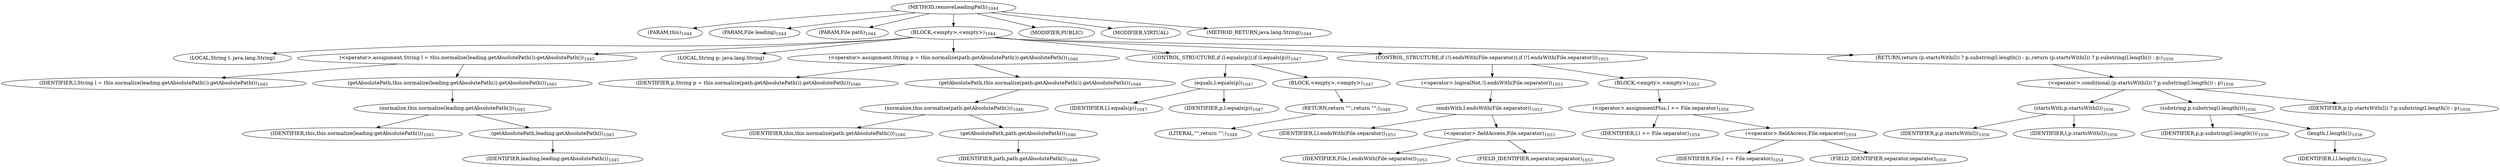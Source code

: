 digraph "removeLeadingPath" {  
"1816" [label = <(METHOD,removeLeadingPath)<SUB>1044</SUB>> ]
"70" [label = <(PARAM,this)<SUB>1044</SUB>> ]
"1817" [label = <(PARAM,File leading)<SUB>1044</SUB>> ]
"1818" [label = <(PARAM,File path)<SUB>1044</SUB>> ]
"1819" [label = <(BLOCK,&lt;empty&gt;,&lt;empty&gt;)<SUB>1044</SUB>> ]
"1820" [label = <(LOCAL,String l: java.lang.String)> ]
"1821" [label = <(&lt;operator&gt;.assignment,String l = this.normalize(leading.getAbsolutePath()).getAbsolutePath())<SUB>1045</SUB>> ]
"1822" [label = <(IDENTIFIER,l,String l = this.normalize(leading.getAbsolutePath()).getAbsolutePath())<SUB>1045</SUB>> ]
"1823" [label = <(getAbsolutePath,this.normalize(leading.getAbsolutePath()).getAbsolutePath())<SUB>1045</SUB>> ]
"1824" [label = <(normalize,this.normalize(leading.getAbsolutePath()))<SUB>1045</SUB>> ]
"69" [label = <(IDENTIFIER,this,this.normalize(leading.getAbsolutePath()))<SUB>1045</SUB>> ]
"1825" [label = <(getAbsolutePath,leading.getAbsolutePath())<SUB>1045</SUB>> ]
"1826" [label = <(IDENTIFIER,leading,leading.getAbsolutePath())<SUB>1045</SUB>> ]
"1827" [label = <(LOCAL,String p: java.lang.String)> ]
"1828" [label = <(&lt;operator&gt;.assignment,String p = this.normalize(path.getAbsolutePath()).getAbsolutePath())<SUB>1046</SUB>> ]
"1829" [label = <(IDENTIFIER,p,String p = this.normalize(path.getAbsolutePath()).getAbsolutePath())<SUB>1046</SUB>> ]
"1830" [label = <(getAbsolutePath,this.normalize(path.getAbsolutePath()).getAbsolutePath())<SUB>1046</SUB>> ]
"1831" [label = <(normalize,this.normalize(path.getAbsolutePath()))<SUB>1046</SUB>> ]
"71" [label = <(IDENTIFIER,this,this.normalize(path.getAbsolutePath()))<SUB>1046</SUB>> ]
"1832" [label = <(getAbsolutePath,path.getAbsolutePath())<SUB>1046</SUB>> ]
"1833" [label = <(IDENTIFIER,path,path.getAbsolutePath())<SUB>1046</SUB>> ]
"1834" [label = <(CONTROL_STRUCTURE,if (l.equals(p)),if (l.equals(p)))<SUB>1047</SUB>> ]
"1835" [label = <(equals,l.equals(p))<SUB>1047</SUB>> ]
"1836" [label = <(IDENTIFIER,l,l.equals(p))<SUB>1047</SUB>> ]
"1837" [label = <(IDENTIFIER,p,l.equals(p))<SUB>1047</SUB>> ]
"1838" [label = <(BLOCK,&lt;empty&gt;,&lt;empty&gt;)<SUB>1047</SUB>> ]
"1839" [label = <(RETURN,return &quot;&quot;;,return &quot;&quot;;)<SUB>1048</SUB>> ]
"1840" [label = <(LITERAL,&quot;&quot;,return &quot;&quot;;)<SUB>1048</SUB>> ]
"1841" [label = <(CONTROL_STRUCTURE,if (!l.endsWith(File.separator)),if (!l.endsWith(File.separator)))<SUB>1053</SUB>> ]
"1842" [label = <(&lt;operator&gt;.logicalNot,!l.endsWith(File.separator))<SUB>1053</SUB>> ]
"1843" [label = <(endsWith,l.endsWith(File.separator))<SUB>1053</SUB>> ]
"1844" [label = <(IDENTIFIER,l,l.endsWith(File.separator))<SUB>1053</SUB>> ]
"1845" [label = <(&lt;operator&gt;.fieldAccess,File.separator)<SUB>1053</SUB>> ]
"1846" [label = <(IDENTIFIER,File,l.endsWith(File.separator))<SUB>1053</SUB>> ]
"1847" [label = <(FIELD_IDENTIFIER,separator,separator)<SUB>1053</SUB>> ]
"1848" [label = <(BLOCK,&lt;empty&gt;,&lt;empty&gt;)<SUB>1053</SUB>> ]
"1849" [label = <(&lt;operator&gt;.assignmentPlus,l += File.separator)<SUB>1054</SUB>> ]
"1850" [label = <(IDENTIFIER,l,l += File.separator)<SUB>1054</SUB>> ]
"1851" [label = <(&lt;operator&gt;.fieldAccess,File.separator)<SUB>1054</SUB>> ]
"1852" [label = <(IDENTIFIER,File,l += File.separator)<SUB>1054</SUB>> ]
"1853" [label = <(FIELD_IDENTIFIER,separator,separator)<SUB>1054</SUB>> ]
"1854" [label = <(RETURN,return (p.startsWith(l)) ? p.substring(l.length()) : p;,return (p.startsWith(l)) ? p.substring(l.length()) : p;)<SUB>1056</SUB>> ]
"1855" [label = <(&lt;operator&gt;.conditional,(p.startsWith(l)) ? p.substring(l.length()) : p)<SUB>1056</SUB>> ]
"1856" [label = <(startsWith,p.startsWith(l))<SUB>1056</SUB>> ]
"1857" [label = <(IDENTIFIER,p,p.startsWith(l))<SUB>1056</SUB>> ]
"1858" [label = <(IDENTIFIER,l,p.startsWith(l))<SUB>1056</SUB>> ]
"1859" [label = <(substring,p.substring(l.length()))<SUB>1056</SUB>> ]
"1860" [label = <(IDENTIFIER,p,p.substring(l.length()))<SUB>1056</SUB>> ]
"1861" [label = <(length,l.length())<SUB>1056</SUB>> ]
"1862" [label = <(IDENTIFIER,l,l.length())<SUB>1056</SUB>> ]
"1863" [label = <(IDENTIFIER,p,(p.startsWith(l)) ? p.substring(l.length()) : p)<SUB>1056</SUB>> ]
"1864" [label = <(MODIFIER,PUBLIC)> ]
"1865" [label = <(MODIFIER,VIRTUAL)> ]
"1866" [label = <(METHOD_RETURN,java.lang.String)<SUB>1044</SUB>> ]
  "1816" -> "70" 
  "1816" -> "1817" 
  "1816" -> "1818" 
  "1816" -> "1819" 
  "1816" -> "1864" 
  "1816" -> "1865" 
  "1816" -> "1866" 
  "1819" -> "1820" 
  "1819" -> "1821" 
  "1819" -> "1827" 
  "1819" -> "1828" 
  "1819" -> "1834" 
  "1819" -> "1841" 
  "1819" -> "1854" 
  "1821" -> "1822" 
  "1821" -> "1823" 
  "1823" -> "1824" 
  "1824" -> "69" 
  "1824" -> "1825" 
  "1825" -> "1826" 
  "1828" -> "1829" 
  "1828" -> "1830" 
  "1830" -> "1831" 
  "1831" -> "71" 
  "1831" -> "1832" 
  "1832" -> "1833" 
  "1834" -> "1835" 
  "1834" -> "1838" 
  "1835" -> "1836" 
  "1835" -> "1837" 
  "1838" -> "1839" 
  "1839" -> "1840" 
  "1841" -> "1842" 
  "1841" -> "1848" 
  "1842" -> "1843" 
  "1843" -> "1844" 
  "1843" -> "1845" 
  "1845" -> "1846" 
  "1845" -> "1847" 
  "1848" -> "1849" 
  "1849" -> "1850" 
  "1849" -> "1851" 
  "1851" -> "1852" 
  "1851" -> "1853" 
  "1854" -> "1855" 
  "1855" -> "1856" 
  "1855" -> "1859" 
  "1855" -> "1863" 
  "1856" -> "1857" 
  "1856" -> "1858" 
  "1859" -> "1860" 
  "1859" -> "1861" 
  "1861" -> "1862" 
}
